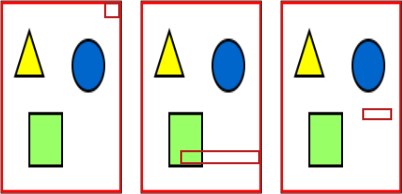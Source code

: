 <?xml version="1.0" encoding="UTF-8"?>
<dia:diagram xmlns:dia="http://www.lysator.liu.se/~alla/dia/">
  <dia:layer name="Background" visible="true" connectable="true" active="true">
    <dia:object type="Standard - Image" version="0" id="O0">
      <dia:attribute name="obj_pos">
        <dia:point val="7,3.5"/>
      </dia:attribute>
      <dia:attribute name="obj_bb">
        <dia:rectangle val="6.99,3.49;13.01,13.095"/>
      </dia:attribute>
      <dia:attribute name="elem_corner">
        <dia:point val="7,3.5"/>
      </dia:attribute>
      <dia:attribute name="elem_width">
        <dia:real val="6"/>
      </dia:attribute>
      <dia:attribute name="elem_height">
        <dia:real val="9.585"/>
      </dia:attribute>
      <dia:attribute name="border_width">
        <dia:real val="0.01"/>
      </dia:attribute>
      <dia:attribute name="draw_border">
        <dia:boolean val="true"/>
      </dia:attribute>
      <dia:attribute name="keep_aspect">
        <dia:boolean val="true"/>
      </dia:attribute>
      <dia:attribute name="file">
        <dia:string>#add-to-home-android-chrome-2.png#</dia:string>
      </dia:attribute>
    </dia:object>
    <dia:object type="Standard - Image" version="0" id="O1">
      <dia:attribute name="obj_pos">
        <dia:point val="14,3.5"/>
      </dia:attribute>
      <dia:attribute name="obj_bb">
        <dia:rectangle val="13.99,3.49;20.01,13.095"/>
      </dia:attribute>
      <dia:attribute name="elem_corner">
        <dia:point val="14,3.5"/>
      </dia:attribute>
      <dia:attribute name="elem_width">
        <dia:real val="6"/>
      </dia:attribute>
      <dia:attribute name="elem_height">
        <dia:real val="9.585"/>
      </dia:attribute>
      <dia:attribute name="border_width">
        <dia:real val="0.01"/>
      </dia:attribute>
      <dia:attribute name="draw_border">
        <dia:boolean val="true"/>
      </dia:attribute>
      <dia:attribute name="keep_aspect">
        <dia:boolean val="true"/>
      </dia:attribute>
      <dia:attribute name="file">
        <dia:string>#add-to-home-android-chrome-3.png#</dia:string>
      </dia:attribute>
    </dia:object>
    <dia:object type="Standard - Box" version="0" id="O2">
      <dia:attribute name="obj_pos">
        <dia:point val="9,11"/>
      </dia:attribute>
      <dia:attribute name="obj_bb">
        <dia:rectangle val="8.95,10.95;12.95,11.65"/>
      </dia:attribute>
      <dia:attribute name="elem_corner">
        <dia:point val="9,11"/>
      </dia:attribute>
      <dia:attribute name="elem_width">
        <dia:real val="3.9"/>
      </dia:attribute>
      <dia:attribute name="elem_height">
        <dia:real val="0.6"/>
      </dia:attribute>
      <dia:attribute name="border_color">
        <dia:color val="#b71c1cff"/>
      </dia:attribute>
      <dia:attribute name="show_background">
        <dia:boolean val="false"/>
      </dia:attribute>
    </dia:object>
    <dia:object type="Standard - Box" version="0" id="O3">
      <dia:attribute name="obj_pos">
        <dia:point val="18.1,8.9"/>
      </dia:attribute>
      <dia:attribute name="obj_bb">
        <dia:rectangle val="18.05,8.85;19.55,9.45"/>
      </dia:attribute>
      <dia:attribute name="elem_corner">
        <dia:point val="18.1,8.9"/>
      </dia:attribute>
      <dia:attribute name="elem_width">
        <dia:real val="1.4"/>
      </dia:attribute>
      <dia:attribute name="elem_height">
        <dia:real val="0.5"/>
      </dia:attribute>
      <dia:attribute name="border_color">
        <dia:color val="#b71c1cff"/>
      </dia:attribute>
      <dia:attribute name="show_background">
        <dia:boolean val="false"/>
      </dia:attribute>
    </dia:object>
    <dia:object type="Standard - Image" version="0" id="O4">
      <dia:attribute name="obj_pos">
        <dia:point val="0,3.5"/>
      </dia:attribute>
      <dia:attribute name="obj_bb">
        <dia:rectangle val="-0.01,3.49;6.01,13.095"/>
      </dia:attribute>
      <dia:attribute name="elem_corner">
        <dia:point val="0,3.5"/>
      </dia:attribute>
      <dia:attribute name="elem_width">
        <dia:real val="6"/>
      </dia:attribute>
      <dia:attribute name="elem_height">
        <dia:real val="9.585"/>
      </dia:attribute>
      <dia:attribute name="border_width">
        <dia:real val="0.01"/>
      </dia:attribute>
      <dia:attribute name="draw_border">
        <dia:boolean val="true"/>
      </dia:attribute>
      <dia:attribute name="keep_aspect">
        <dia:boolean val="true"/>
      </dia:attribute>
      <dia:attribute name="file">
        <dia:string>#add-to-home-android-chrome-1.png#</dia:string>
      </dia:attribute>
    </dia:object>
    <dia:object type="Standard - Box" version="0" id="O5">
      <dia:attribute name="obj_pos">
        <dia:point val="5.2,3.6"/>
      </dia:attribute>
      <dia:attribute name="obj_bb">
        <dia:rectangle val="5.15,3.55;5.95,4.35"/>
      </dia:attribute>
      <dia:attribute name="elem_corner">
        <dia:point val="5.2,3.6"/>
      </dia:attribute>
      <dia:attribute name="elem_width">
        <dia:real val="0.7"/>
      </dia:attribute>
      <dia:attribute name="elem_height">
        <dia:real val="0.7"/>
      </dia:attribute>
      <dia:attribute name="border_color">
        <dia:color val="#b71c1cff"/>
      </dia:attribute>
      <dia:attribute name="show_background">
        <dia:boolean val="false"/>
      </dia:attribute>
    </dia:object>
  </dia:layer>
</dia:diagram>
